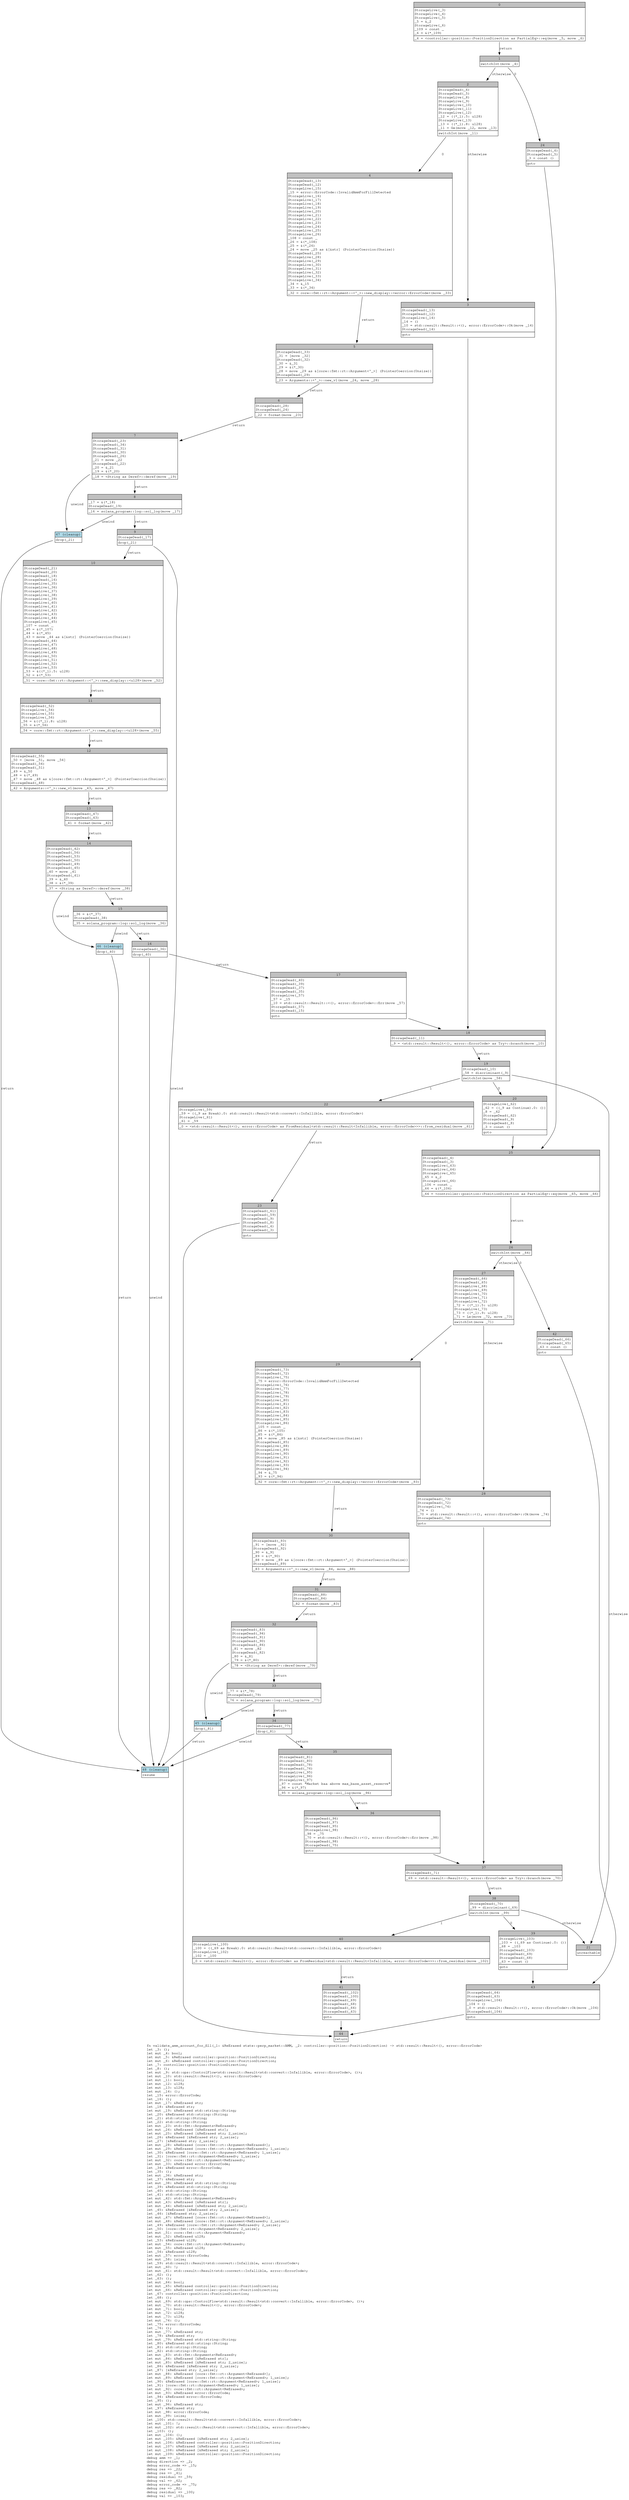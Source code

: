 digraph Mir_0_4587 {
    graph [fontname="Courier, monospace"];
    node [fontname="Courier, monospace"];
    edge [fontname="Courier, monospace"];
    label=<fn validate_amm_account_for_fill(_1: &amp;ReErased state::perp_market::AMM, _2: controller::position::PositionDirection) -&gt; std::result::Result&lt;(), error::ErrorCode&gt;<br align="left"/>let _3: ();<br align="left"/>let mut _4: bool;<br align="left"/>let mut _5: &amp;ReErased controller::position::PositionDirection;<br align="left"/>let mut _6: &amp;ReErased controller::position::PositionDirection;<br align="left"/>let _7: controller::position::PositionDirection;<br align="left"/>let _8: ();<br align="left"/>let mut _9: std::ops::ControlFlow&lt;std::result::Result&lt;std::convert::Infallible, error::ErrorCode&gt;, ()&gt;;<br align="left"/>let mut _10: std::result::Result&lt;(), error::ErrorCode&gt;;<br align="left"/>let mut _11: bool;<br align="left"/>let mut _12: u128;<br align="left"/>let mut _13: u128;<br align="left"/>let mut _14: ();<br align="left"/>let _15: error::ErrorCode;<br align="left"/>let _16: ();<br align="left"/>let mut _17: &amp;ReErased str;<br align="left"/>let _18: &amp;ReErased str;<br align="left"/>let mut _19: &amp;ReErased std::string::String;<br align="left"/>let _20: &amp;ReErased std::string::String;<br align="left"/>let _21: std::string::String;<br align="left"/>let _22: std::string::String;<br align="left"/>let mut _23: std::fmt::Arguments&lt;ReErased&gt;;<br align="left"/>let mut _24: &amp;ReErased [&amp;ReErased str];<br align="left"/>let mut _25: &amp;ReErased [&amp;ReErased str; 2_usize];<br align="left"/>let _26: &amp;ReErased [&amp;ReErased str; 2_usize];<br align="left"/>let _27: [&amp;ReErased str; 2_usize];<br align="left"/>let mut _28: &amp;ReErased [core::fmt::rt::Argument&lt;ReErased&gt;];<br align="left"/>let mut _29: &amp;ReErased [core::fmt::rt::Argument&lt;ReErased&gt;; 1_usize];<br align="left"/>let _30: &amp;ReErased [core::fmt::rt::Argument&lt;ReErased&gt;; 1_usize];<br align="left"/>let _31: [core::fmt::rt::Argument&lt;ReErased&gt;; 1_usize];<br align="left"/>let mut _32: core::fmt::rt::Argument&lt;ReErased&gt;;<br align="left"/>let mut _33: &amp;ReErased error::ErrorCode;<br align="left"/>let _34: &amp;ReErased error::ErrorCode;<br align="left"/>let _35: ();<br align="left"/>let mut _36: &amp;ReErased str;<br align="left"/>let _37: &amp;ReErased str;<br align="left"/>let mut _38: &amp;ReErased std::string::String;<br align="left"/>let _39: &amp;ReErased std::string::String;<br align="left"/>let _40: std::string::String;<br align="left"/>let _41: std::string::String;<br align="left"/>let mut _42: std::fmt::Arguments&lt;ReErased&gt;;<br align="left"/>let mut _43: &amp;ReErased [&amp;ReErased str];<br align="left"/>let mut _44: &amp;ReErased [&amp;ReErased str; 2_usize];<br align="left"/>let _45: &amp;ReErased [&amp;ReErased str; 2_usize];<br align="left"/>let _46: [&amp;ReErased str; 2_usize];<br align="left"/>let mut _47: &amp;ReErased [core::fmt::rt::Argument&lt;ReErased&gt;];<br align="left"/>let mut _48: &amp;ReErased [core::fmt::rt::Argument&lt;ReErased&gt;; 2_usize];<br align="left"/>let _49: &amp;ReErased [core::fmt::rt::Argument&lt;ReErased&gt;; 2_usize];<br align="left"/>let _50: [core::fmt::rt::Argument&lt;ReErased&gt;; 2_usize];<br align="left"/>let mut _51: core::fmt::rt::Argument&lt;ReErased&gt;;<br align="left"/>let mut _52: &amp;ReErased u128;<br align="left"/>let _53: &amp;ReErased u128;<br align="left"/>let mut _54: core::fmt::rt::Argument&lt;ReErased&gt;;<br align="left"/>let mut _55: &amp;ReErased u128;<br align="left"/>let _56: &amp;ReErased u128;<br align="left"/>let mut _57: error::ErrorCode;<br align="left"/>let mut _58: isize;<br align="left"/>let _59: std::result::Result&lt;std::convert::Infallible, error::ErrorCode&gt;;<br align="left"/>let mut _60: !;<br align="left"/>let mut _61: std::result::Result&lt;std::convert::Infallible, error::ErrorCode&gt;;<br align="left"/>let _62: ();<br align="left"/>let _63: ();<br align="left"/>let mut _64: bool;<br align="left"/>let mut _65: &amp;ReErased controller::position::PositionDirection;<br align="left"/>let mut _66: &amp;ReErased controller::position::PositionDirection;<br align="left"/>let _67: controller::position::PositionDirection;<br align="left"/>let _68: ();<br align="left"/>let mut _69: std::ops::ControlFlow&lt;std::result::Result&lt;std::convert::Infallible, error::ErrorCode&gt;, ()&gt;;<br align="left"/>let mut _70: std::result::Result&lt;(), error::ErrorCode&gt;;<br align="left"/>let mut _71: bool;<br align="left"/>let mut _72: u128;<br align="left"/>let mut _73: u128;<br align="left"/>let mut _74: ();<br align="left"/>let _75: error::ErrorCode;<br align="left"/>let _76: ();<br align="left"/>let mut _77: &amp;ReErased str;<br align="left"/>let _78: &amp;ReErased str;<br align="left"/>let mut _79: &amp;ReErased std::string::String;<br align="left"/>let _80: &amp;ReErased std::string::String;<br align="left"/>let _81: std::string::String;<br align="left"/>let _82: std::string::String;<br align="left"/>let mut _83: std::fmt::Arguments&lt;ReErased&gt;;<br align="left"/>let mut _84: &amp;ReErased [&amp;ReErased str];<br align="left"/>let mut _85: &amp;ReErased [&amp;ReErased str; 2_usize];<br align="left"/>let _86: &amp;ReErased [&amp;ReErased str; 2_usize];<br align="left"/>let _87: [&amp;ReErased str; 2_usize];<br align="left"/>let mut _88: &amp;ReErased [core::fmt::rt::Argument&lt;ReErased&gt;];<br align="left"/>let mut _89: &amp;ReErased [core::fmt::rt::Argument&lt;ReErased&gt;; 1_usize];<br align="left"/>let _90: &amp;ReErased [core::fmt::rt::Argument&lt;ReErased&gt;; 1_usize];<br align="left"/>let _91: [core::fmt::rt::Argument&lt;ReErased&gt;; 1_usize];<br align="left"/>let mut _92: core::fmt::rt::Argument&lt;ReErased&gt;;<br align="left"/>let mut _93: &amp;ReErased error::ErrorCode;<br align="left"/>let _94: &amp;ReErased error::ErrorCode;<br align="left"/>let _95: ();<br align="left"/>let mut _96: &amp;ReErased str;<br align="left"/>let _97: &amp;ReErased str;<br align="left"/>let mut _98: error::ErrorCode;<br align="left"/>let mut _99: isize;<br align="left"/>let _100: std::result::Result&lt;std::convert::Infallible, error::ErrorCode&gt;;<br align="left"/>let mut _101: !;<br align="left"/>let mut _102: std::result::Result&lt;std::convert::Infallible, error::ErrorCode&gt;;<br align="left"/>let _103: ();<br align="left"/>let mut _104: ();<br align="left"/>let mut _105: &amp;ReErased [&amp;ReErased str; 2_usize];<br align="left"/>let mut _106: &amp;ReErased controller::position::PositionDirection;<br align="left"/>let mut _107: &amp;ReErased [&amp;ReErased str; 2_usize];<br align="left"/>let mut _108: &amp;ReErased [&amp;ReErased str; 2_usize];<br align="left"/>let mut _109: &amp;ReErased controller::position::PositionDirection;<br align="left"/>debug amm =&gt; _1;<br align="left"/>debug direction =&gt; _2;<br align="left"/>debug error_code =&gt; _15;<br align="left"/>debug res =&gt; _22;<br align="left"/>debug res =&gt; _41;<br align="left"/>debug residual =&gt; _59;<br align="left"/>debug val =&gt; _62;<br align="left"/>debug error_code =&gt; _75;<br align="left"/>debug res =&gt; _82;<br align="left"/>debug residual =&gt; _100;<br align="left"/>debug val =&gt; _103;<br align="left"/>>;
    bb0__0_4587 [shape="none", label=<<table border="0" cellborder="1" cellspacing="0"><tr><td bgcolor="gray" align="center" colspan="1">0</td></tr><tr><td align="left" balign="left">StorageLive(_3)<br/>StorageLive(_4)<br/>StorageLive(_5)<br/>_5 = &amp;_2<br/>StorageLive(_6)<br/>_109 = const _<br/>_6 = &amp;(*_109)<br/></td></tr><tr><td align="left">_4 = &lt;controller::position::PositionDirection as PartialEq&gt;::eq(move _5, move _6)</td></tr></table>>];
    bb1__0_4587 [shape="none", label=<<table border="0" cellborder="1" cellspacing="0"><tr><td bgcolor="gray" align="center" colspan="1">1</td></tr><tr><td align="left">switchInt(move _4)</td></tr></table>>];
    bb2__0_4587 [shape="none", label=<<table border="0" cellborder="1" cellspacing="0"><tr><td bgcolor="gray" align="center" colspan="1">2</td></tr><tr><td align="left" balign="left">StorageDead(_6)<br/>StorageDead(_5)<br/>StorageLive(_8)<br/>StorageLive(_9)<br/>StorageLive(_10)<br/>StorageLive(_11)<br/>StorageLive(_12)<br/>_12 = ((*_1).5: u128)<br/>StorageLive(_13)<br/>_13 = ((*_1).8: u128)<br/>_11 = Ge(move _12, move _13)<br/></td></tr><tr><td align="left">switchInt(move _11)</td></tr></table>>];
    bb3__0_4587 [shape="none", label=<<table border="0" cellborder="1" cellspacing="0"><tr><td bgcolor="gray" align="center" colspan="1">3</td></tr><tr><td align="left" balign="left">StorageDead(_13)<br/>StorageDead(_12)<br/>StorageLive(_14)<br/>_14 = ()<br/>_10 = std::result::Result::&lt;(), error::ErrorCode&gt;::Ok(move _14)<br/>StorageDead(_14)<br/></td></tr><tr><td align="left">goto</td></tr></table>>];
    bb4__0_4587 [shape="none", label=<<table border="0" cellborder="1" cellspacing="0"><tr><td bgcolor="gray" align="center" colspan="1">4</td></tr><tr><td align="left" balign="left">StorageDead(_13)<br/>StorageDead(_12)<br/>StorageLive(_15)<br/>_15 = error::ErrorCode::InvalidAmmForFillDetected<br/>StorageLive(_16)<br/>StorageLive(_17)<br/>StorageLive(_18)<br/>StorageLive(_19)<br/>StorageLive(_20)<br/>StorageLive(_21)<br/>StorageLive(_22)<br/>StorageLive(_23)<br/>StorageLive(_24)<br/>StorageLive(_25)<br/>StorageLive(_26)<br/>_108 = const _<br/>_26 = &amp;(*_108)<br/>_25 = &amp;(*_26)<br/>_24 = move _25 as &amp;[&amp;str] (PointerCoercion(Unsize))<br/>StorageDead(_25)<br/>StorageLive(_28)<br/>StorageLive(_29)<br/>StorageLive(_30)<br/>StorageLive(_31)<br/>StorageLive(_32)<br/>StorageLive(_33)<br/>StorageLive(_34)<br/>_34 = &amp;_15<br/>_33 = &amp;(*_34)<br/></td></tr><tr><td align="left">_32 = core::fmt::rt::Argument::&lt;'_&gt;::new_display::&lt;error::ErrorCode&gt;(move _33)</td></tr></table>>];
    bb5__0_4587 [shape="none", label=<<table border="0" cellborder="1" cellspacing="0"><tr><td bgcolor="gray" align="center" colspan="1">5</td></tr><tr><td align="left" balign="left">StorageDead(_33)<br/>_31 = [move _32]<br/>StorageDead(_32)<br/>_30 = &amp;_31<br/>_29 = &amp;(*_30)<br/>_28 = move _29 as &amp;[core::fmt::rt::Argument&lt;'_&gt;] (PointerCoercion(Unsize))<br/>StorageDead(_29)<br/></td></tr><tr><td align="left">_23 = Arguments::&lt;'_&gt;::new_v1(move _24, move _28)</td></tr></table>>];
    bb6__0_4587 [shape="none", label=<<table border="0" cellborder="1" cellspacing="0"><tr><td bgcolor="gray" align="center" colspan="1">6</td></tr><tr><td align="left" balign="left">StorageDead(_28)<br/>StorageDead(_24)<br/></td></tr><tr><td align="left">_22 = format(move _23)</td></tr></table>>];
    bb7__0_4587 [shape="none", label=<<table border="0" cellborder="1" cellspacing="0"><tr><td bgcolor="gray" align="center" colspan="1">7</td></tr><tr><td align="left" balign="left">StorageDead(_23)<br/>StorageDead(_34)<br/>StorageDead(_31)<br/>StorageDead(_30)<br/>StorageDead(_26)<br/>_21 = move _22<br/>StorageDead(_22)<br/>_20 = &amp;_21<br/>_19 = &amp;(*_20)<br/></td></tr><tr><td align="left">_18 = &lt;String as Deref&gt;::deref(move _19)</td></tr></table>>];
    bb8__0_4587 [shape="none", label=<<table border="0" cellborder="1" cellspacing="0"><tr><td bgcolor="gray" align="center" colspan="1">8</td></tr><tr><td align="left" balign="left">_17 = &amp;(*_18)<br/>StorageDead(_19)<br/></td></tr><tr><td align="left">_16 = solana_program::log::sol_log(move _17)</td></tr></table>>];
    bb9__0_4587 [shape="none", label=<<table border="0" cellborder="1" cellspacing="0"><tr><td bgcolor="gray" align="center" colspan="1">9</td></tr><tr><td align="left" balign="left">StorageDead(_17)<br/></td></tr><tr><td align="left">drop(_21)</td></tr></table>>];
    bb10__0_4587 [shape="none", label=<<table border="0" cellborder="1" cellspacing="0"><tr><td bgcolor="gray" align="center" colspan="1">10</td></tr><tr><td align="left" balign="left">StorageDead(_21)<br/>StorageDead(_20)<br/>StorageDead(_18)<br/>StorageDead(_16)<br/>StorageLive(_35)<br/>StorageLive(_36)<br/>StorageLive(_37)<br/>StorageLive(_38)<br/>StorageLive(_39)<br/>StorageLive(_40)<br/>StorageLive(_41)<br/>StorageLive(_42)<br/>StorageLive(_43)<br/>StorageLive(_44)<br/>StorageLive(_45)<br/>_107 = const _<br/>_45 = &amp;(*_107)<br/>_44 = &amp;(*_45)<br/>_43 = move _44 as &amp;[&amp;str] (PointerCoercion(Unsize))<br/>StorageDead(_44)<br/>StorageLive(_47)<br/>StorageLive(_48)<br/>StorageLive(_49)<br/>StorageLive(_50)<br/>StorageLive(_51)<br/>StorageLive(_52)<br/>StorageLive(_53)<br/>_53 = &amp;((*_1).5: u128)<br/>_52 = &amp;(*_53)<br/></td></tr><tr><td align="left">_51 = core::fmt::rt::Argument::&lt;'_&gt;::new_display::&lt;u128&gt;(move _52)</td></tr></table>>];
    bb11__0_4587 [shape="none", label=<<table border="0" cellborder="1" cellspacing="0"><tr><td bgcolor="gray" align="center" colspan="1">11</td></tr><tr><td align="left" balign="left">StorageDead(_52)<br/>StorageLive(_54)<br/>StorageLive(_55)<br/>StorageLive(_56)<br/>_56 = &amp;((*_1).8: u128)<br/>_55 = &amp;(*_56)<br/></td></tr><tr><td align="left">_54 = core::fmt::rt::Argument::&lt;'_&gt;::new_display::&lt;u128&gt;(move _55)</td></tr></table>>];
    bb12__0_4587 [shape="none", label=<<table border="0" cellborder="1" cellspacing="0"><tr><td bgcolor="gray" align="center" colspan="1">12</td></tr><tr><td align="left" balign="left">StorageDead(_55)<br/>_50 = [move _51, move _54]<br/>StorageDead(_54)<br/>StorageDead(_51)<br/>_49 = &amp;_50<br/>_48 = &amp;(*_49)<br/>_47 = move _48 as &amp;[core::fmt::rt::Argument&lt;'_&gt;] (PointerCoercion(Unsize))<br/>StorageDead(_48)<br/></td></tr><tr><td align="left">_42 = Arguments::&lt;'_&gt;::new_v1(move _43, move _47)</td></tr></table>>];
    bb13__0_4587 [shape="none", label=<<table border="0" cellborder="1" cellspacing="0"><tr><td bgcolor="gray" align="center" colspan="1">13</td></tr><tr><td align="left" balign="left">StorageDead(_47)<br/>StorageDead(_43)<br/></td></tr><tr><td align="left">_41 = format(move _42)</td></tr></table>>];
    bb14__0_4587 [shape="none", label=<<table border="0" cellborder="1" cellspacing="0"><tr><td bgcolor="gray" align="center" colspan="1">14</td></tr><tr><td align="left" balign="left">StorageDead(_42)<br/>StorageDead(_56)<br/>StorageDead(_53)<br/>StorageDead(_50)<br/>StorageDead(_49)<br/>StorageDead(_45)<br/>_40 = move _41<br/>StorageDead(_41)<br/>_39 = &amp;_40<br/>_38 = &amp;(*_39)<br/></td></tr><tr><td align="left">_37 = &lt;String as Deref&gt;::deref(move _38)</td></tr></table>>];
    bb15__0_4587 [shape="none", label=<<table border="0" cellborder="1" cellspacing="0"><tr><td bgcolor="gray" align="center" colspan="1">15</td></tr><tr><td align="left" balign="left">_36 = &amp;(*_37)<br/>StorageDead(_38)<br/></td></tr><tr><td align="left">_35 = solana_program::log::sol_log(move _36)</td></tr></table>>];
    bb16__0_4587 [shape="none", label=<<table border="0" cellborder="1" cellspacing="0"><tr><td bgcolor="gray" align="center" colspan="1">16</td></tr><tr><td align="left" balign="left">StorageDead(_36)<br/></td></tr><tr><td align="left">drop(_40)</td></tr></table>>];
    bb17__0_4587 [shape="none", label=<<table border="0" cellborder="1" cellspacing="0"><tr><td bgcolor="gray" align="center" colspan="1">17</td></tr><tr><td align="left" balign="left">StorageDead(_40)<br/>StorageDead(_39)<br/>StorageDead(_37)<br/>StorageDead(_35)<br/>StorageLive(_57)<br/>_57 = _15<br/>_10 = std::result::Result::&lt;(), error::ErrorCode&gt;::Err(move _57)<br/>StorageDead(_57)<br/>StorageDead(_15)<br/></td></tr><tr><td align="left">goto</td></tr></table>>];
    bb18__0_4587 [shape="none", label=<<table border="0" cellborder="1" cellspacing="0"><tr><td bgcolor="gray" align="center" colspan="1">18</td></tr><tr><td align="left" balign="left">StorageDead(_11)<br/></td></tr><tr><td align="left">_9 = &lt;std::result::Result&lt;(), error::ErrorCode&gt; as Try&gt;::branch(move _10)</td></tr></table>>];
    bb19__0_4587 [shape="none", label=<<table border="0" cellborder="1" cellspacing="0"><tr><td bgcolor="gray" align="center" colspan="1">19</td></tr><tr><td align="left" balign="left">StorageDead(_10)<br/>_58 = discriminant(_9)<br/></td></tr><tr><td align="left">switchInt(move _58)</td></tr></table>>];
    bb20__0_4587 [shape="none", label=<<table border="0" cellborder="1" cellspacing="0"><tr><td bgcolor="gray" align="center" colspan="1">20</td></tr><tr><td align="left" balign="left">StorageLive(_62)<br/>_62 = ((_9 as Continue).0: ())<br/>_8 = _62<br/>StorageDead(_62)<br/>StorageDead(_9)<br/>StorageDead(_8)<br/>_3 = const ()<br/></td></tr><tr><td align="left">goto</td></tr></table>>];
    bb21__0_4587 [shape="none", label=<<table border="0" cellborder="1" cellspacing="0"><tr><td bgcolor="gray" align="center" colspan="1">21</td></tr><tr><td align="left">unreachable</td></tr></table>>];
    bb22__0_4587 [shape="none", label=<<table border="0" cellborder="1" cellspacing="0"><tr><td bgcolor="gray" align="center" colspan="1">22</td></tr><tr><td align="left" balign="left">StorageLive(_59)<br/>_59 = ((_9 as Break).0: std::result::Result&lt;std::convert::Infallible, error::ErrorCode&gt;)<br/>StorageLive(_61)<br/>_61 = _59<br/></td></tr><tr><td align="left">_0 = &lt;std::result::Result&lt;(), error::ErrorCode&gt; as FromResidual&lt;std::result::Result&lt;Infallible, error::ErrorCode&gt;&gt;&gt;::from_residual(move _61)</td></tr></table>>];
    bb23__0_4587 [shape="none", label=<<table border="0" cellborder="1" cellspacing="0"><tr><td bgcolor="gray" align="center" colspan="1">23</td></tr><tr><td align="left" balign="left">StorageDead(_61)<br/>StorageDead(_59)<br/>StorageDead(_9)<br/>StorageDead(_8)<br/>StorageDead(_4)<br/>StorageDead(_3)<br/></td></tr><tr><td align="left">goto</td></tr></table>>];
    bb24__0_4587 [shape="none", label=<<table border="0" cellborder="1" cellspacing="0"><tr><td bgcolor="gray" align="center" colspan="1">24</td></tr><tr><td align="left" balign="left">StorageDead(_6)<br/>StorageDead(_5)<br/>_3 = const ()<br/></td></tr><tr><td align="left">goto</td></tr></table>>];
    bb25__0_4587 [shape="none", label=<<table border="0" cellborder="1" cellspacing="0"><tr><td bgcolor="gray" align="center" colspan="1">25</td></tr><tr><td align="left" balign="left">StorageDead(_4)<br/>StorageDead(_3)<br/>StorageLive(_63)<br/>StorageLive(_64)<br/>StorageLive(_65)<br/>_65 = &amp;_2<br/>StorageLive(_66)<br/>_106 = const _<br/>_66 = &amp;(*_106)<br/></td></tr><tr><td align="left">_64 = &lt;controller::position::PositionDirection as PartialEq&gt;::eq(move _65, move _66)</td></tr></table>>];
    bb26__0_4587 [shape="none", label=<<table border="0" cellborder="1" cellspacing="0"><tr><td bgcolor="gray" align="center" colspan="1">26</td></tr><tr><td align="left">switchInt(move _64)</td></tr></table>>];
    bb27__0_4587 [shape="none", label=<<table border="0" cellborder="1" cellspacing="0"><tr><td bgcolor="gray" align="center" colspan="1">27</td></tr><tr><td align="left" balign="left">StorageDead(_66)<br/>StorageDead(_65)<br/>StorageLive(_68)<br/>StorageLive(_69)<br/>StorageLive(_70)<br/>StorageLive(_71)<br/>StorageLive(_72)<br/>_72 = ((*_1).5: u128)<br/>StorageLive(_73)<br/>_73 = ((*_1).9: u128)<br/>_71 = Le(move _72, move _73)<br/></td></tr><tr><td align="left">switchInt(move _71)</td></tr></table>>];
    bb28__0_4587 [shape="none", label=<<table border="0" cellborder="1" cellspacing="0"><tr><td bgcolor="gray" align="center" colspan="1">28</td></tr><tr><td align="left" balign="left">StorageDead(_73)<br/>StorageDead(_72)<br/>StorageLive(_74)<br/>_74 = ()<br/>_70 = std::result::Result::&lt;(), error::ErrorCode&gt;::Ok(move _74)<br/>StorageDead(_74)<br/></td></tr><tr><td align="left">goto</td></tr></table>>];
    bb29__0_4587 [shape="none", label=<<table border="0" cellborder="1" cellspacing="0"><tr><td bgcolor="gray" align="center" colspan="1">29</td></tr><tr><td align="left" balign="left">StorageDead(_73)<br/>StorageDead(_72)<br/>StorageLive(_75)<br/>_75 = error::ErrorCode::InvalidAmmForFillDetected<br/>StorageLive(_76)<br/>StorageLive(_77)<br/>StorageLive(_78)<br/>StorageLive(_79)<br/>StorageLive(_80)<br/>StorageLive(_81)<br/>StorageLive(_82)<br/>StorageLive(_83)<br/>StorageLive(_84)<br/>StorageLive(_85)<br/>StorageLive(_86)<br/>_105 = const _<br/>_86 = &amp;(*_105)<br/>_85 = &amp;(*_86)<br/>_84 = move _85 as &amp;[&amp;str] (PointerCoercion(Unsize))<br/>StorageDead(_85)<br/>StorageLive(_88)<br/>StorageLive(_89)<br/>StorageLive(_90)<br/>StorageLive(_91)<br/>StorageLive(_92)<br/>StorageLive(_93)<br/>StorageLive(_94)<br/>_94 = &amp;_75<br/>_93 = &amp;(*_94)<br/></td></tr><tr><td align="left">_92 = core::fmt::rt::Argument::&lt;'_&gt;::new_display::&lt;error::ErrorCode&gt;(move _93)</td></tr></table>>];
    bb30__0_4587 [shape="none", label=<<table border="0" cellborder="1" cellspacing="0"><tr><td bgcolor="gray" align="center" colspan="1">30</td></tr><tr><td align="left" balign="left">StorageDead(_93)<br/>_91 = [move _92]<br/>StorageDead(_92)<br/>_90 = &amp;_91<br/>_89 = &amp;(*_90)<br/>_88 = move _89 as &amp;[core::fmt::rt::Argument&lt;'_&gt;] (PointerCoercion(Unsize))<br/>StorageDead(_89)<br/></td></tr><tr><td align="left">_83 = Arguments::&lt;'_&gt;::new_v1(move _84, move _88)</td></tr></table>>];
    bb31__0_4587 [shape="none", label=<<table border="0" cellborder="1" cellspacing="0"><tr><td bgcolor="gray" align="center" colspan="1">31</td></tr><tr><td align="left" balign="left">StorageDead(_88)<br/>StorageDead(_84)<br/></td></tr><tr><td align="left">_82 = format(move _83)</td></tr></table>>];
    bb32__0_4587 [shape="none", label=<<table border="0" cellborder="1" cellspacing="0"><tr><td bgcolor="gray" align="center" colspan="1">32</td></tr><tr><td align="left" balign="left">StorageDead(_83)<br/>StorageDead(_94)<br/>StorageDead(_91)<br/>StorageDead(_90)<br/>StorageDead(_86)<br/>_81 = move _82<br/>StorageDead(_82)<br/>_80 = &amp;_81<br/>_79 = &amp;(*_80)<br/></td></tr><tr><td align="left">_78 = &lt;String as Deref&gt;::deref(move _79)</td></tr></table>>];
    bb33__0_4587 [shape="none", label=<<table border="0" cellborder="1" cellspacing="0"><tr><td bgcolor="gray" align="center" colspan="1">33</td></tr><tr><td align="left" balign="left">_77 = &amp;(*_78)<br/>StorageDead(_79)<br/></td></tr><tr><td align="left">_76 = solana_program::log::sol_log(move _77)</td></tr></table>>];
    bb34__0_4587 [shape="none", label=<<table border="0" cellborder="1" cellspacing="0"><tr><td bgcolor="gray" align="center" colspan="1">34</td></tr><tr><td align="left" balign="left">StorageDead(_77)<br/></td></tr><tr><td align="left">drop(_81)</td></tr></table>>];
    bb35__0_4587 [shape="none", label=<<table border="0" cellborder="1" cellspacing="0"><tr><td bgcolor="gray" align="center" colspan="1">35</td></tr><tr><td align="left" balign="left">StorageDead(_81)<br/>StorageDead(_80)<br/>StorageDead(_78)<br/>StorageDead(_76)<br/>StorageLive(_95)<br/>StorageLive(_96)<br/>StorageLive(_97)<br/>_97 = const &quot;Market baa above max_base_asset_reserve&quot;<br/>_96 = &amp;(*_97)<br/></td></tr><tr><td align="left">_95 = solana_program::log::sol_log(move _96)</td></tr></table>>];
    bb36__0_4587 [shape="none", label=<<table border="0" cellborder="1" cellspacing="0"><tr><td bgcolor="gray" align="center" colspan="1">36</td></tr><tr><td align="left" balign="left">StorageDead(_96)<br/>StorageDead(_97)<br/>StorageDead(_95)<br/>StorageLive(_98)<br/>_98 = _75<br/>_70 = std::result::Result::&lt;(), error::ErrorCode&gt;::Err(move _98)<br/>StorageDead(_98)<br/>StorageDead(_75)<br/></td></tr><tr><td align="left">goto</td></tr></table>>];
    bb37__0_4587 [shape="none", label=<<table border="0" cellborder="1" cellspacing="0"><tr><td bgcolor="gray" align="center" colspan="1">37</td></tr><tr><td align="left" balign="left">StorageDead(_71)<br/></td></tr><tr><td align="left">_69 = &lt;std::result::Result&lt;(), error::ErrorCode&gt; as Try&gt;::branch(move _70)</td></tr></table>>];
    bb38__0_4587 [shape="none", label=<<table border="0" cellborder="1" cellspacing="0"><tr><td bgcolor="gray" align="center" colspan="1">38</td></tr><tr><td align="left" balign="left">StorageDead(_70)<br/>_99 = discriminant(_69)<br/></td></tr><tr><td align="left">switchInt(move _99)</td></tr></table>>];
    bb39__0_4587 [shape="none", label=<<table border="0" cellborder="1" cellspacing="0"><tr><td bgcolor="gray" align="center" colspan="1">39</td></tr><tr><td align="left" balign="left">StorageLive(_103)<br/>_103 = ((_69 as Continue).0: ())<br/>_68 = _103<br/>StorageDead(_103)<br/>StorageDead(_69)<br/>StorageDead(_68)<br/>_63 = const ()<br/></td></tr><tr><td align="left">goto</td></tr></table>>];
    bb40__0_4587 [shape="none", label=<<table border="0" cellborder="1" cellspacing="0"><tr><td bgcolor="gray" align="center" colspan="1">40</td></tr><tr><td align="left" balign="left">StorageLive(_100)<br/>_100 = ((_69 as Break).0: std::result::Result&lt;std::convert::Infallible, error::ErrorCode&gt;)<br/>StorageLive(_102)<br/>_102 = _100<br/></td></tr><tr><td align="left">_0 = &lt;std::result::Result&lt;(), error::ErrorCode&gt; as FromResidual&lt;std::result::Result&lt;Infallible, error::ErrorCode&gt;&gt;&gt;::from_residual(move _102)</td></tr></table>>];
    bb41__0_4587 [shape="none", label=<<table border="0" cellborder="1" cellspacing="0"><tr><td bgcolor="gray" align="center" colspan="1">41</td></tr><tr><td align="left" balign="left">StorageDead(_102)<br/>StorageDead(_100)<br/>StorageDead(_69)<br/>StorageDead(_68)<br/>StorageDead(_64)<br/>StorageDead(_63)<br/></td></tr><tr><td align="left">goto</td></tr></table>>];
    bb42__0_4587 [shape="none", label=<<table border="0" cellborder="1" cellspacing="0"><tr><td bgcolor="gray" align="center" colspan="1">42</td></tr><tr><td align="left" balign="left">StorageDead(_66)<br/>StorageDead(_65)<br/>_63 = const ()<br/></td></tr><tr><td align="left">goto</td></tr></table>>];
    bb43__0_4587 [shape="none", label=<<table border="0" cellborder="1" cellspacing="0"><tr><td bgcolor="gray" align="center" colspan="1">43</td></tr><tr><td align="left" balign="left">StorageDead(_64)<br/>StorageDead(_63)<br/>StorageLive(_104)<br/>_104 = ()<br/>_0 = std::result::Result::&lt;(), error::ErrorCode&gt;::Ok(move _104)<br/>StorageDead(_104)<br/></td></tr><tr><td align="left">goto</td></tr></table>>];
    bb44__0_4587 [shape="none", label=<<table border="0" cellborder="1" cellspacing="0"><tr><td bgcolor="gray" align="center" colspan="1">44</td></tr><tr><td align="left">return</td></tr></table>>];
    bb45__0_4587 [shape="none", label=<<table border="0" cellborder="1" cellspacing="0"><tr><td bgcolor="lightblue" align="center" colspan="1">45 (cleanup)</td></tr><tr><td align="left">drop(_81)</td></tr></table>>];
    bb46__0_4587 [shape="none", label=<<table border="0" cellborder="1" cellspacing="0"><tr><td bgcolor="lightblue" align="center" colspan="1">46 (cleanup)</td></tr><tr><td align="left">drop(_40)</td></tr></table>>];
    bb47__0_4587 [shape="none", label=<<table border="0" cellborder="1" cellspacing="0"><tr><td bgcolor="lightblue" align="center" colspan="1">47 (cleanup)</td></tr><tr><td align="left">drop(_21)</td></tr></table>>];
    bb48__0_4587 [shape="none", label=<<table border="0" cellborder="1" cellspacing="0"><tr><td bgcolor="lightblue" align="center" colspan="1">48 (cleanup)</td></tr><tr><td align="left">resume</td></tr></table>>];
    bb0__0_4587 -> bb1__0_4587 [label="return"];
    bb1__0_4587 -> bb24__0_4587 [label="0"];
    bb1__0_4587 -> bb2__0_4587 [label="otherwise"];
    bb2__0_4587 -> bb4__0_4587 [label="0"];
    bb2__0_4587 -> bb3__0_4587 [label="otherwise"];
    bb3__0_4587 -> bb18__0_4587 [label=""];
    bb4__0_4587 -> bb5__0_4587 [label="return"];
    bb5__0_4587 -> bb6__0_4587 [label="return"];
    bb6__0_4587 -> bb7__0_4587 [label="return"];
    bb7__0_4587 -> bb8__0_4587 [label="return"];
    bb7__0_4587 -> bb47__0_4587 [label="unwind"];
    bb8__0_4587 -> bb9__0_4587 [label="return"];
    bb8__0_4587 -> bb47__0_4587 [label="unwind"];
    bb9__0_4587 -> bb10__0_4587 [label="return"];
    bb9__0_4587 -> bb48__0_4587 [label="unwind"];
    bb10__0_4587 -> bb11__0_4587 [label="return"];
    bb11__0_4587 -> bb12__0_4587 [label="return"];
    bb12__0_4587 -> bb13__0_4587 [label="return"];
    bb13__0_4587 -> bb14__0_4587 [label="return"];
    bb14__0_4587 -> bb15__0_4587 [label="return"];
    bb14__0_4587 -> bb46__0_4587 [label="unwind"];
    bb15__0_4587 -> bb16__0_4587 [label="return"];
    bb15__0_4587 -> bb46__0_4587 [label="unwind"];
    bb16__0_4587 -> bb17__0_4587 [label="return"];
    bb16__0_4587 -> bb48__0_4587 [label="unwind"];
    bb17__0_4587 -> bb18__0_4587 [label=""];
    bb18__0_4587 -> bb19__0_4587 [label="return"];
    bb19__0_4587 -> bb20__0_4587 [label="0"];
    bb19__0_4587 -> bb22__0_4587 [label="1"];
    bb19__0_4587 -> bb21__0_4587 [label="otherwise"];
    bb20__0_4587 -> bb25__0_4587 [label=""];
    bb22__0_4587 -> bb23__0_4587 [label="return"];
    bb23__0_4587 -> bb44__0_4587 [label=""];
    bb24__0_4587 -> bb25__0_4587 [label=""];
    bb25__0_4587 -> bb26__0_4587 [label="return"];
    bb26__0_4587 -> bb42__0_4587 [label="0"];
    bb26__0_4587 -> bb27__0_4587 [label="otherwise"];
    bb27__0_4587 -> bb29__0_4587 [label="0"];
    bb27__0_4587 -> bb28__0_4587 [label="otherwise"];
    bb28__0_4587 -> bb37__0_4587 [label=""];
    bb29__0_4587 -> bb30__0_4587 [label="return"];
    bb30__0_4587 -> bb31__0_4587 [label="return"];
    bb31__0_4587 -> bb32__0_4587 [label="return"];
    bb32__0_4587 -> bb33__0_4587 [label="return"];
    bb32__0_4587 -> bb45__0_4587 [label="unwind"];
    bb33__0_4587 -> bb34__0_4587 [label="return"];
    bb33__0_4587 -> bb45__0_4587 [label="unwind"];
    bb34__0_4587 -> bb35__0_4587 [label="return"];
    bb34__0_4587 -> bb48__0_4587 [label="unwind"];
    bb35__0_4587 -> bb36__0_4587 [label="return"];
    bb36__0_4587 -> bb37__0_4587 [label=""];
    bb37__0_4587 -> bb38__0_4587 [label="return"];
    bb38__0_4587 -> bb39__0_4587 [label="0"];
    bb38__0_4587 -> bb40__0_4587 [label="1"];
    bb38__0_4587 -> bb21__0_4587 [label="otherwise"];
    bb39__0_4587 -> bb43__0_4587 [label=""];
    bb40__0_4587 -> bb41__0_4587 [label="return"];
    bb41__0_4587 -> bb44__0_4587 [label=""];
    bb42__0_4587 -> bb43__0_4587 [label=""];
    bb43__0_4587 -> bb44__0_4587 [label=""];
    bb45__0_4587 -> bb48__0_4587 [label="return"];
    bb46__0_4587 -> bb48__0_4587 [label="return"];
    bb47__0_4587 -> bb48__0_4587 [label="return"];
}
